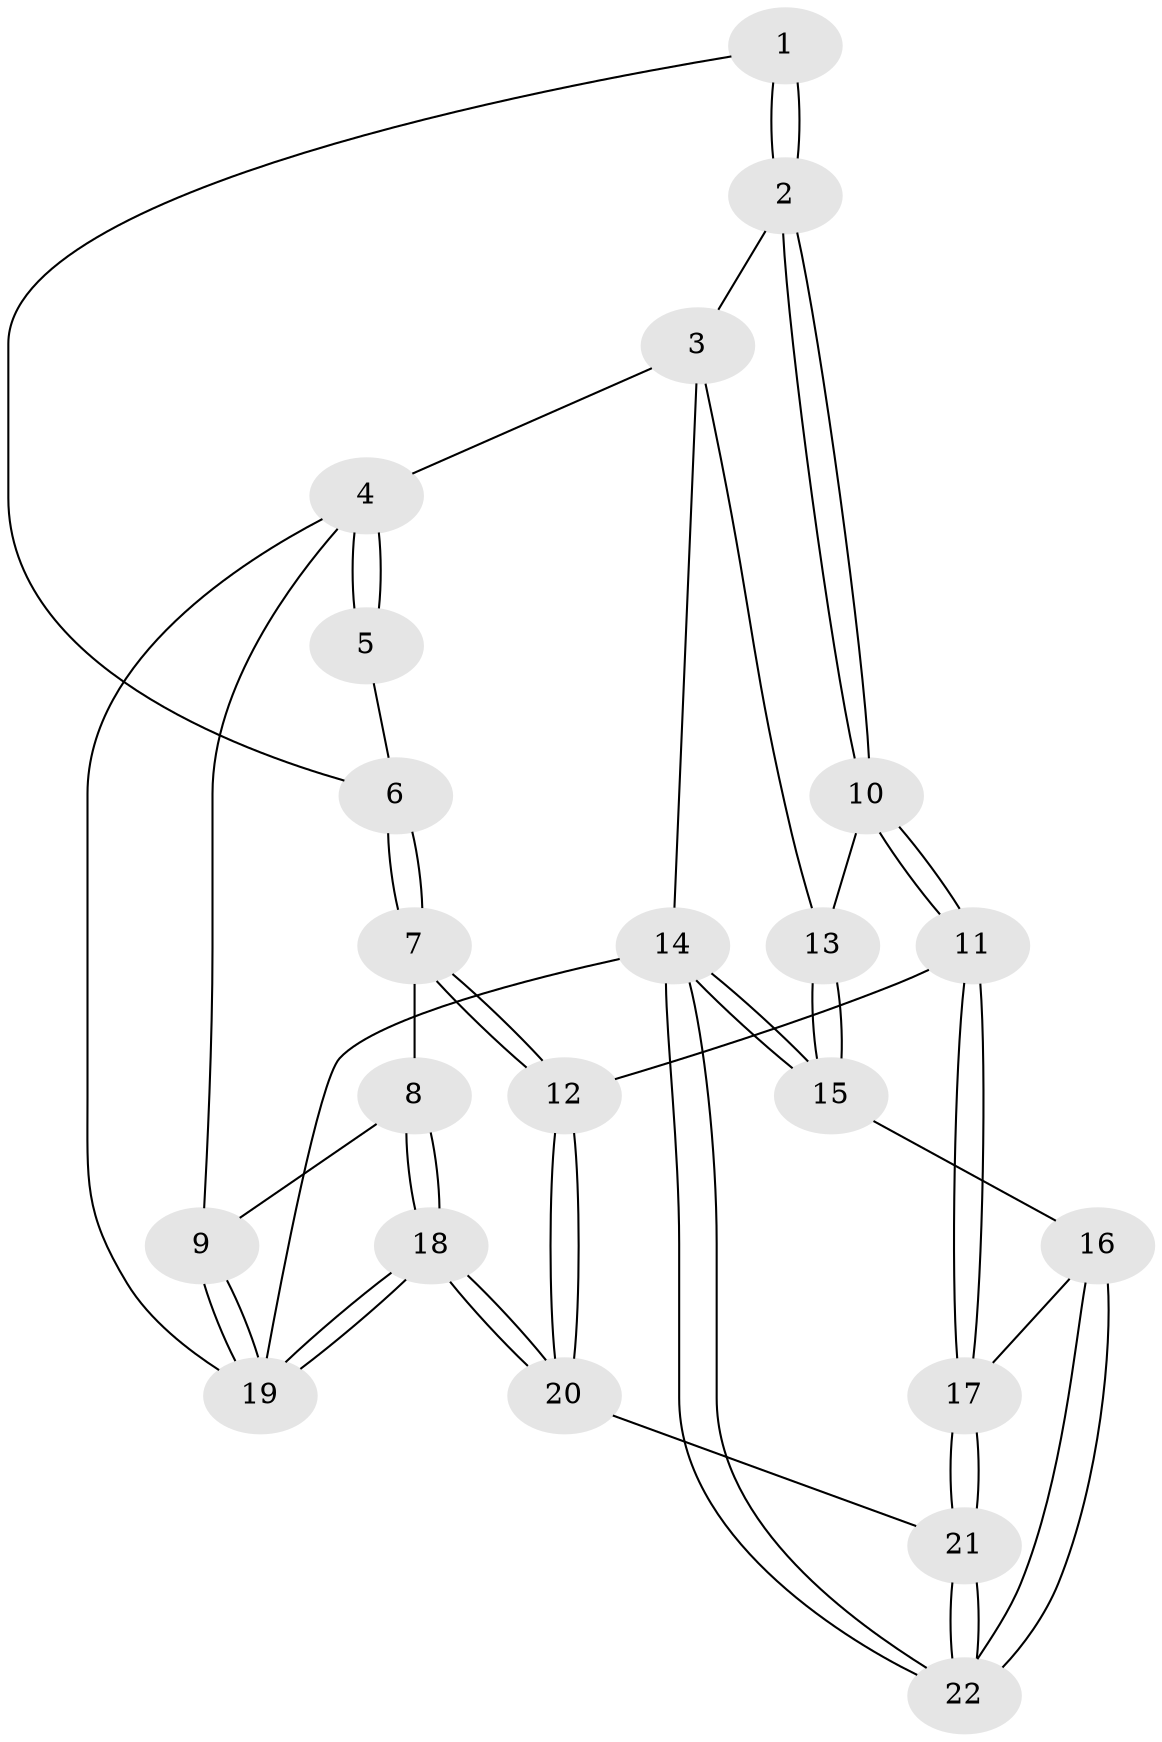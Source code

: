 // Generated by graph-tools (version 1.1) at 2025/46/02/15/25 05:46:28]
// undirected, 22 vertices, 52 edges
graph export_dot {
graph [start="1"]
  node [color=gray90,style=filled];
  1 [pos="+0.246723048944329+0"];
  2 [pos="+0.6165882095329779+0.019246916698847327"];
  3 [pos="+1+0"];
  4 [pos="+0+0"];
  5 [pos="+0+0"];
  6 [pos="+0.19120364280067115+0.1798517171773952"];
  7 [pos="+0.2243223540222674+0.40238022892156233"];
  8 [pos="+0.21375614170168655+0.4040895945933802"];
  9 [pos="+0+0.3669865671337548"];
  10 [pos="+0.5163430313619899+0.32982824702226404"];
  11 [pos="+0.4448230402335374+0.4202619864705367"];
  12 [pos="+0.41716389209738686+0.4231775599539498"];
  13 [pos="+1+0.4314018213085517"];
  14 [pos="+1+1"];
  15 [pos="+1+0.7349539771937316"];
  16 [pos="+0.6843738244308234+0.6378151729105658"];
  17 [pos="+0.529720869462744+0.5674783348976942"];
  18 [pos="+0+1"];
  19 [pos="+0+1"];
  20 [pos="+0.13191091385891868+1"];
  21 [pos="+0.49724812478221503+1"];
  22 [pos="+0.7765474297452266+1"];
  1 -- 2;
  1 -- 2;
  1 -- 6;
  2 -- 3;
  2 -- 10;
  2 -- 10;
  3 -- 4;
  3 -- 13;
  3 -- 14;
  4 -- 5;
  4 -- 5;
  4 -- 9;
  4 -- 19;
  5 -- 6;
  6 -- 7;
  6 -- 7;
  7 -- 8;
  7 -- 12;
  7 -- 12;
  8 -- 9;
  8 -- 18;
  8 -- 18;
  9 -- 19;
  9 -- 19;
  10 -- 11;
  10 -- 11;
  10 -- 13;
  11 -- 12;
  11 -- 17;
  11 -- 17;
  12 -- 20;
  12 -- 20;
  13 -- 15;
  13 -- 15;
  14 -- 15;
  14 -- 15;
  14 -- 22;
  14 -- 22;
  14 -- 19;
  15 -- 16;
  16 -- 17;
  16 -- 22;
  16 -- 22;
  17 -- 21;
  17 -- 21;
  18 -- 19;
  18 -- 19;
  18 -- 20;
  18 -- 20;
  20 -- 21;
  21 -- 22;
  21 -- 22;
}
